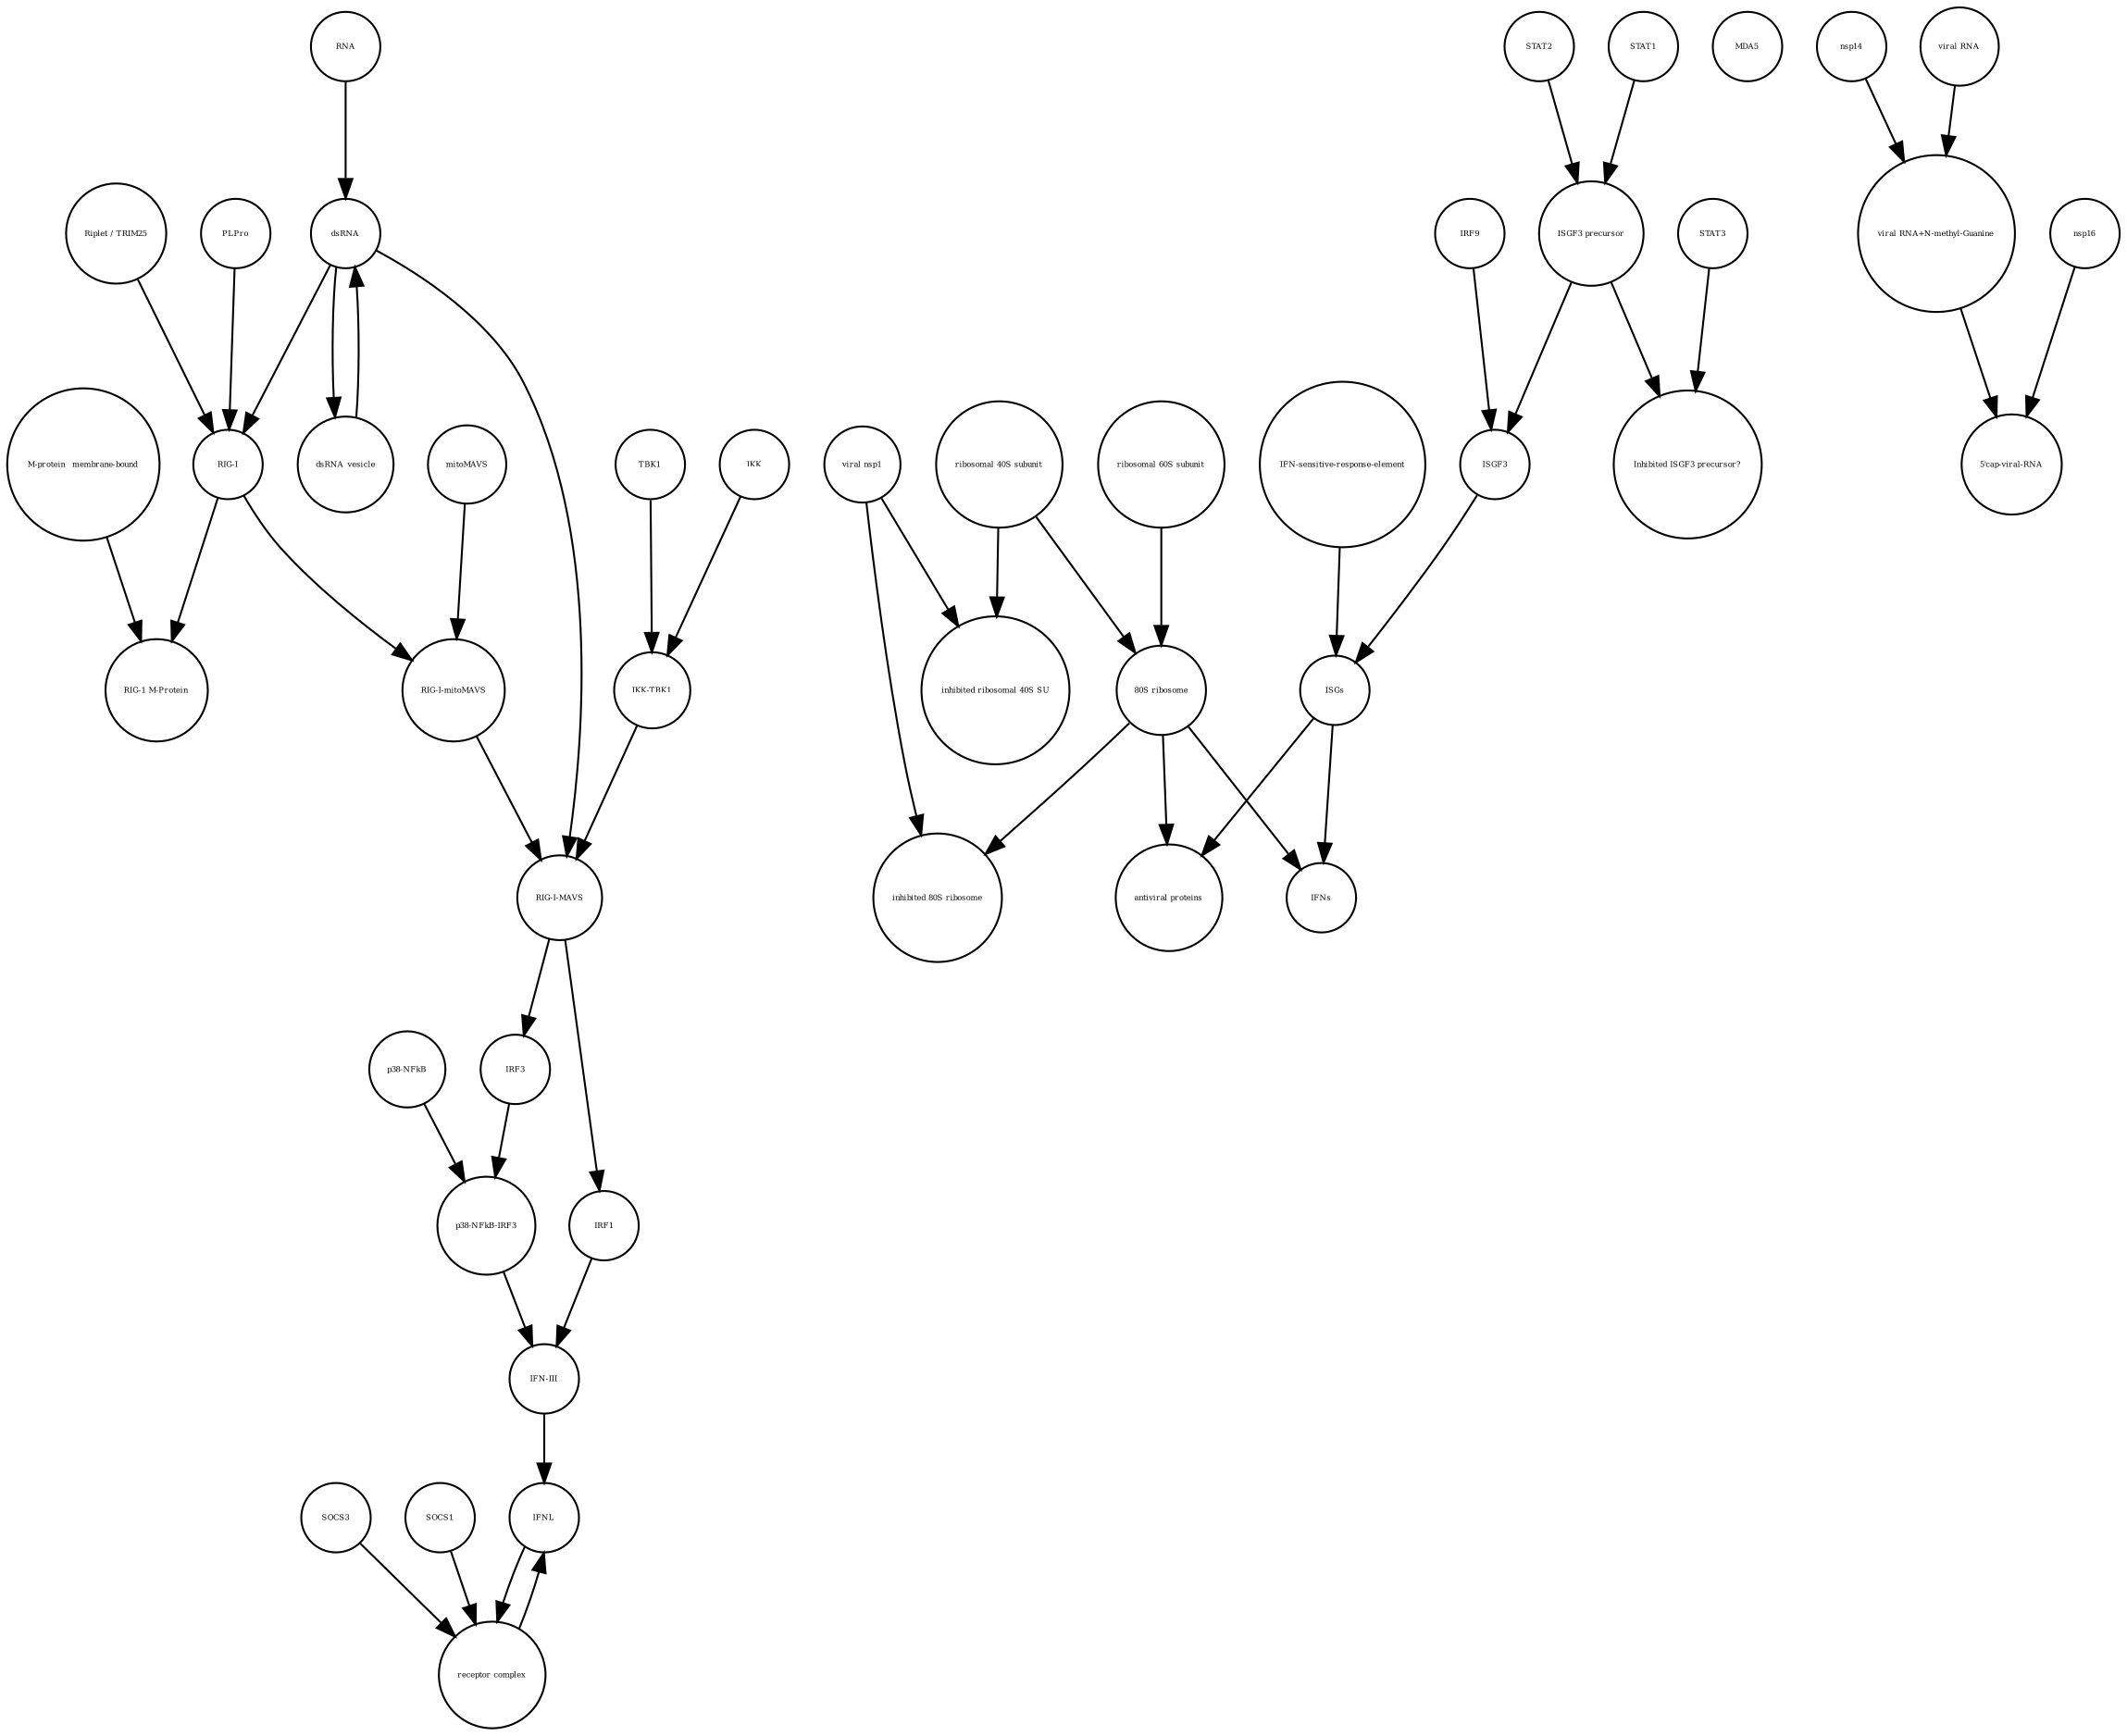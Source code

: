 strict digraph  {
"RIG-I-mitoMAVS" [annotation="", bipartite=0, cls=complex, fontsize=4, label="RIG-I-mitoMAVS", shape=circle];
"ribosomal 60S subunit" [annotation="", bipartite=0, cls=complex, fontsize=4, label="ribosomal 60S subunit", shape=circle];
"Riplet / TRIM25" [annotation="", bipartite=0, cls=macromolecule, fontsize=4, label="Riplet / TRIM25", shape=circle];
MDA5 [annotation="", bipartite=0, cls=macromolecule, fontsize=4, label=MDA5, shape=circle];
ISGs [annotation="", bipartite=0, cls="nucleic acid feature", fontsize=4, label=ISGs, shape=circle];
nsp14 [annotation="", bipartite=0, cls=macromolecule, fontsize=4, label=nsp14, shape=circle];
IRF3 [annotation="", bipartite=0, cls=macromolecule, fontsize=4, label=IRF3, shape=circle];
"viral nsp1" [annotation="", bipartite=0, cls=macromolecule, fontsize=4, label="viral nsp1", shape=circle];
TBK1 [annotation="", bipartite=0, cls=macromolecule, fontsize=4, label=TBK1, shape=circle];
"ribosomal 40S subunit" [annotation="", bipartite=0, cls=complex, fontsize=4, label="ribosomal 40S subunit", shape=circle];
IRF9 [annotation="", bipartite=0, cls=macromolecule, fontsize=4, label=IRF9, shape=circle];
"IFN-III" [annotation="", bipartite=0, cls=macromolecule, fontsize=4, label="IFN-III", shape=circle];
"M-protein_ membrane-bound" [annotation="", bipartite=0, cls=macromolecule, fontsize=4, label="M-protein_ membrane-bound", shape=circle];
"Inhibited ISGF3 precursor?" [annotation="", bipartite=0, cls=complex, fontsize=4, label="Inhibited ISGF3 precursor?", shape=circle];
"5'cap-viral-RNA" [annotation="", bipartite=0, cls="nucleic acid feature", fontsize=4, label="5'cap-viral-RNA", shape=circle];
"RIG-I-MAVS" [annotation="", bipartite=0, cls=complex, fontsize=4, label="RIG-I-MAVS", shape=circle];
"ISGF3 precursor" [annotation="", bipartite=0, cls=complex, fontsize=4, label="ISGF3 precursor", shape=circle];
SOCS3 [annotation="", bipartite=0, cls=macromolecule, fontsize=4, label=SOCS3, shape=circle];
"RIG-I" [annotation="", bipartite=0, cls=macromolecule, fontsize=4, label="RIG-I", shape=circle];
dsRNA_vesicle [annotation="", bipartite=0, cls="nucleic acid feature", fontsize=4, label=dsRNA_vesicle, shape=circle];
STAT3 [annotation="", bipartite=0, cls=macromolecule, fontsize=4, label=STAT3, shape=circle];
"IFN-sensitive-response-element" [annotation="", bipartite=0, cls="nucleic acid feature", fontsize=4, label="IFN-sensitive-response-element", shape=circle];
IKK [annotation="", bipartite=0, cls=macromolecule, fontsize=4, label=IKK, shape=circle];
"inhibited ribosomal 40S SU" [annotation="urn_miriam_doi_10.1101%2F2020.05.18.102467", bipartite=0, cls=complex, fontsize=4, label="inhibited ribosomal 40S SU", shape=circle];
STAT2 [annotation="", bipartite=0, cls=macromolecule, fontsize=4, label=STAT2, shape=circle];
STAT1 [annotation="", bipartite=0, cls=macromolecule, fontsize=4, label=STAT1, shape=circle];
"RIG-1 M-Protein" [annotation="", bipartite=0, cls=complex, fontsize=4, label="RIG-1 M-Protein", shape=circle];
"80S ribosome" [annotation="", bipartite=0, cls=complex, fontsize=4, label="80S ribosome", shape=circle];
dsRNA [annotation="", bipartite=0, cls="nucleic acid feature", fontsize=4, label=dsRNA, shape=circle];
"receptor complex" [annotation="", bipartite=0, cls=complex, fontsize=4, label="receptor complex", shape=circle];
IFNL [annotation="", bipartite=0, cls=macromolecule, fontsize=4, label=IFNL, shape=circle];
"viral RNA+N-methyl-Guanine" [annotation="", bipartite=0, cls="nucleic acid feature", fontsize=4, label="viral RNA+N-methyl-Guanine", shape=circle];
nsp16 [annotation="", bipartite=0, cls=macromolecule, fontsize=4, label=nsp16, shape=circle];
"IKK-TBK1" [annotation="", bipartite=0, cls=complex, fontsize=4, label="IKK-TBK1", shape=circle];
IRF1 [annotation="", bipartite=0, cls=macromolecule, fontsize=4, label=IRF1, shape=circle];
mitoMAVS [annotation="", bipartite=0, cls=macromolecule, fontsize=4, label=mitoMAVS, shape=circle];
RNA [annotation="", bipartite=0, cls="nucleic acid feature", fontsize=4, label=RNA, shape=circle];
"p38-NFkB-IRF3" [annotation="", bipartite=0, cls=complex, fontsize=4, label="p38-NFkB-IRF3", shape=circle];
PLPro [annotation="", bipartite=0, cls=macromolecule, fontsize=4, label=PLPro, shape=circle];
"p38-NFkB" [annotation="", bipartite=0, cls=complex, fontsize=4, label="p38-NFkB", shape=circle];
"inhibited 80S ribosome" [annotation="", bipartite=0, cls=complex, fontsize=4, label="inhibited 80S ribosome", shape=circle];
"viral RNA" [annotation="", bipartite=0, cls="nucleic acid feature", fontsize=4, label="viral RNA", shape=circle];
IFNs [annotation="", bipartite=0, cls=macromolecule, fontsize=4, label=IFNs, shape=circle];
ISGF3 [annotation="", bipartite=0, cls=complex, fontsize=4, label=ISGF3, shape=circle];
SOCS1 [annotation="", bipartite=0, cls=macromolecule, fontsize=4, label=SOCS1, shape=circle];
"antiviral proteins" [annotation="", bipartite=0, cls=macromolecule, fontsize=4, label="antiviral proteins", shape=circle];
"RIG-I-mitoMAVS" -> "RIG-I-MAVS"  [annotation="", interaction_type=production];
"ribosomal 60S subunit" -> "80S ribosome"  [annotation="", interaction_type=production];
"Riplet / TRIM25" -> "RIG-I"  [annotation="", interaction_type=catalysis];
ISGs -> IFNs  [annotation="", interaction_type=production];
ISGs -> "antiviral proteins"  [annotation="", interaction_type=production];
nsp14 -> "viral RNA+N-methyl-Guanine"  [annotation="", interaction_type=catalysis];
IRF3 -> "p38-NFkB-IRF3"  [annotation="", interaction_type=production];
"viral nsp1" -> "inhibited 80S ribosome"  [annotation="", interaction_type=production];
"viral nsp1" -> "inhibited ribosomal 40S SU"  [annotation="", interaction_type=production];
TBK1 -> "IKK-TBK1"  [annotation="", interaction_type=production];
"ribosomal 40S subunit" -> "80S ribosome"  [annotation="", interaction_type=production];
"ribosomal 40S subunit" -> "inhibited ribosomal 40S SU"  [annotation="", interaction_type=production];
IRF9 -> ISGF3  [annotation="", interaction_type=production];
"IFN-III" -> IFNL  [annotation="", interaction_type=production];
"M-protein_ membrane-bound" -> "RIG-1 M-Protein"  [annotation="", interaction_type=production];
"RIG-I-MAVS" -> IRF3  [annotation="", interaction_type=stimulation];
"RIG-I-MAVS" -> IRF1  [annotation="", interaction_type=catalysis];
"ISGF3 precursor" -> "Inhibited ISGF3 precursor?"  [annotation="", interaction_type=production];
"ISGF3 precursor" -> ISGF3  [annotation="", interaction_type=production];
SOCS3 -> "receptor complex"  [annotation="", interaction_type=production];
"RIG-I" -> "RIG-1 M-Protein"  [annotation="", interaction_type=production];
"RIG-I" -> "RIG-I-mitoMAVS"  [annotation="", interaction_type=production];
dsRNA_vesicle -> dsRNA  [annotation="", interaction_type=production];
STAT3 -> "Inhibited ISGF3 precursor?"  [annotation="", interaction_type=production];
"IFN-sensitive-response-element" -> ISGs  [annotation="", interaction_type=production];
IKK -> "IKK-TBK1"  [annotation="", interaction_type=production];
STAT2 -> "ISGF3 precursor"  [annotation="", interaction_type=production];
STAT1 -> "ISGF3 precursor"  [annotation="", interaction_type=production];
"80S ribosome" -> IFNs  [annotation="", interaction_type=catalysis];
"80S ribosome" -> "inhibited 80S ribosome"  [annotation="", interaction_type=production];
"80S ribosome" -> "antiviral proteins"  [annotation="", interaction_type=catalysis];
dsRNA -> dsRNA_vesicle  [annotation="", interaction_type=production];
dsRNA -> "RIG-I-MAVS"  [annotation="", interaction_type="necessary stimulation"];
dsRNA -> "RIG-I"  [annotation="", interaction_type="necessary stimulation"];
"receptor complex" -> IFNL  [annotation="", interaction_type=production];
IFNL -> "receptor complex"  [annotation="", interaction_type=stimulation];
"viral RNA+N-methyl-Guanine" -> "5'cap-viral-RNA"  [annotation="", interaction_type=production];
nsp16 -> "5'cap-viral-RNA"  [annotation="urn_miriam_doi_10.1016%2Fj.chom.2020.05.008", interaction_type=catalysis];
"IKK-TBK1" -> "RIG-I-MAVS"  [annotation="", interaction_type=production];
IRF1 -> "IFN-III"  [annotation="", interaction_type=stimulation];
mitoMAVS -> "RIG-I-mitoMAVS"  [annotation="", interaction_type=production];
RNA -> dsRNA  [annotation="", interaction_type=production];
"p38-NFkB-IRF3" -> "IFN-III"  [annotation="", interaction_type=stimulation];
PLPro -> "RIG-I"  [annotation="", interaction_type=catalysis];
"p38-NFkB" -> "p38-NFkB-IRF3"  [annotation="", interaction_type=production];
"viral RNA" -> "viral RNA+N-methyl-Guanine"  [annotation="", interaction_type=production];
ISGF3 -> ISGs  [annotation="", interaction_type="necessary stimulation"];
SOCS1 -> "receptor complex"  [annotation="", interaction_type=production];
}
